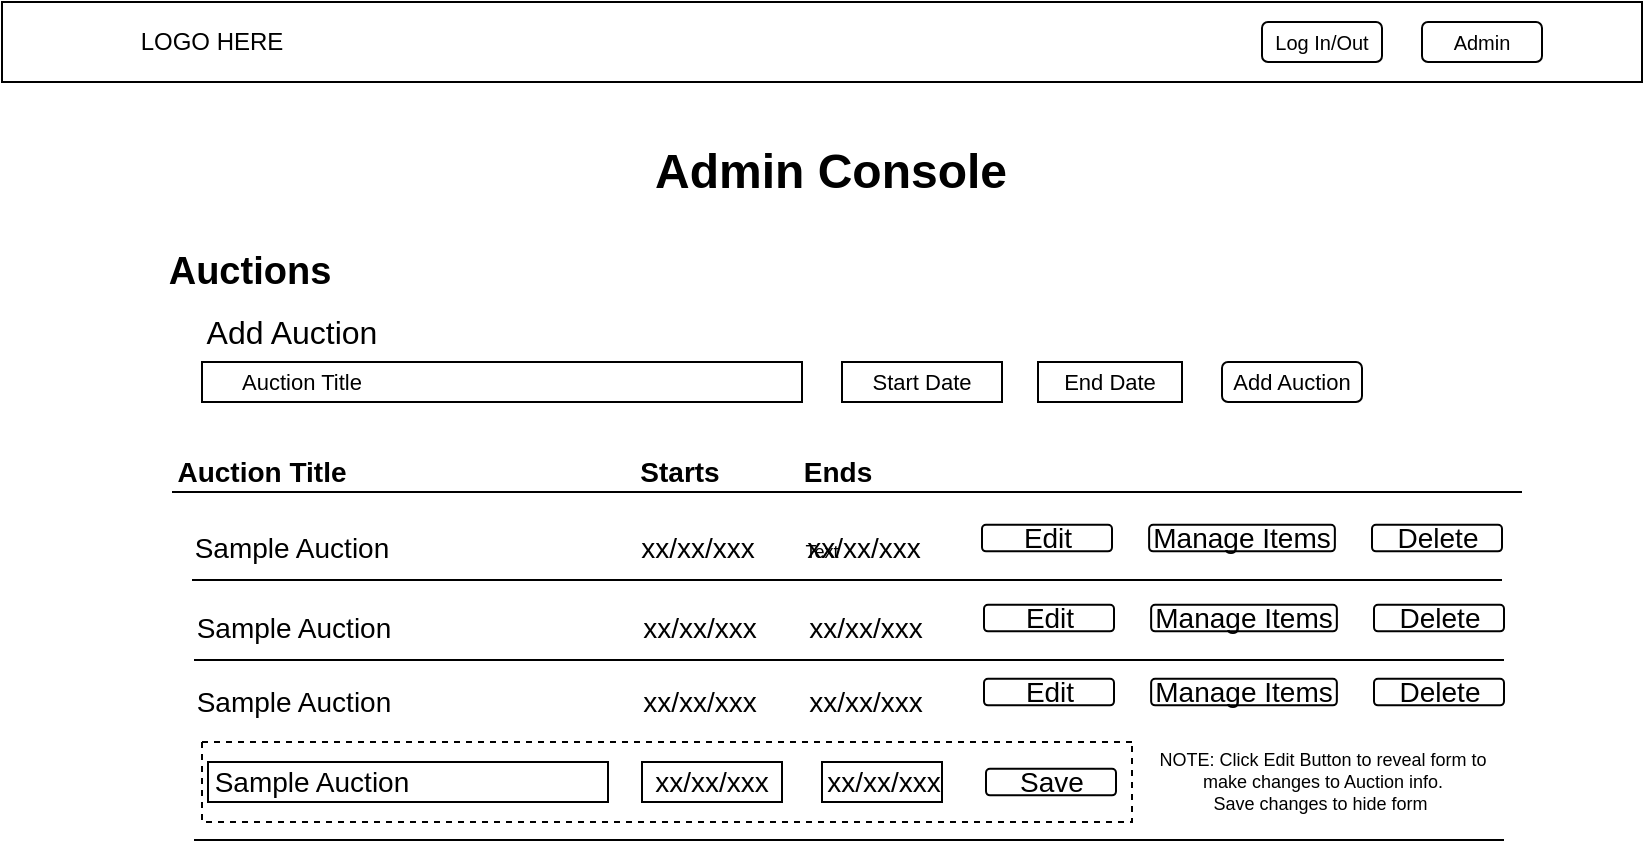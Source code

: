 <mxfile>
    <diagram id="hyLqfFfreGTfDCUPsIdt" name="Page-1">
        <mxGraphModel dx="1204" dy="630" grid="1" gridSize="10" guides="1" tooltips="1" connect="1" arrows="1" fold="1" page="1" pageScale="1" pageWidth="827" pageHeight="1169" math="0" shadow="0">
            <root>
                <mxCell id="0"/>
                <mxCell id="1" parent="0"/>
                <mxCell id="117" value="" style="rounded=0;whiteSpace=wrap;html=1;fontSize=9;" vertex="1" parent="1">
                    <mxGeometry x="410" y="380" width="60" height="20" as="geometry"/>
                </mxCell>
                <mxCell id="2" value="" style="rounded=0;whiteSpace=wrap;html=1;" parent="1" vertex="1">
                    <mxGeometry width="820" height="40" as="geometry"/>
                </mxCell>
                <mxCell id="3" value="" style="rounded=1;whiteSpace=wrap;html=1;" parent="1" vertex="1">
                    <mxGeometry x="630" y="10" width="60" height="20" as="geometry"/>
                </mxCell>
                <mxCell id="4" value="" style="rounded=1;whiteSpace=wrap;html=1;" parent="1" vertex="1">
                    <mxGeometry x="710" y="10" width="60" height="20" as="geometry"/>
                </mxCell>
                <mxCell id="5" value="LOGO HERE" style="text;html=1;strokeColor=none;fillColor=none;align=center;verticalAlign=middle;whiteSpace=wrap;rounded=0;" parent="1" vertex="1">
                    <mxGeometry x="60" y="5" width="90" height="30" as="geometry"/>
                </mxCell>
                <mxCell id="6" value="Admin Console" style="text;strokeColor=none;fillColor=none;html=1;fontSize=24;fontStyle=1;verticalAlign=middle;align=center;" parent="1" vertex="1">
                    <mxGeometry x="364" y="65" width="100" height="40" as="geometry"/>
                </mxCell>
                <mxCell id="54" value="Log In/Out" style="text;html=1;strokeColor=none;fillColor=none;align=center;verticalAlign=middle;whiteSpace=wrap;rounded=0;fontSize=10;" parent="1" vertex="1">
                    <mxGeometry x="630" y="5" width="60" height="30" as="geometry"/>
                </mxCell>
                <mxCell id="55" value="Admin" style="text;html=1;strokeColor=none;fillColor=none;align=center;verticalAlign=middle;whiteSpace=wrap;rounded=0;fontSize=10;" parent="1" vertex="1">
                    <mxGeometry x="710" y="5" width="60" height="30" as="geometry"/>
                </mxCell>
                <mxCell id="56" value="&lt;font style=&quot;font-size: 19px&quot;&gt;&lt;b&gt;Auctions&lt;/b&gt;&lt;/font&gt;" style="text;html=1;strokeColor=none;fillColor=none;align=center;verticalAlign=middle;whiteSpace=wrap;rounded=0;" vertex="1" parent="1">
                    <mxGeometry x="94" y="120" width="60" height="30" as="geometry"/>
                </mxCell>
                <mxCell id="57" value="&lt;font style=&quot;font-size: 16px&quot;&gt;Add Auction&lt;/font&gt;" style="text;html=1;strokeColor=none;fillColor=none;align=center;verticalAlign=middle;whiteSpace=wrap;rounded=0;fontSize=19;" vertex="1" parent="1">
                    <mxGeometry x="80" y="150" width="130" height="30" as="geometry"/>
                </mxCell>
                <mxCell id="58" value="" style="rounded=0;whiteSpace=wrap;html=1;fontSize=16;" vertex="1" parent="1">
                    <mxGeometry x="100" y="180" width="300" height="20" as="geometry"/>
                </mxCell>
                <mxCell id="59" value="" style="rounded=0;whiteSpace=wrap;html=1;fontSize=16;" vertex="1" parent="1">
                    <mxGeometry x="420" y="180" width="80" height="20" as="geometry"/>
                </mxCell>
                <mxCell id="60" value="" style="rounded=0;whiteSpace=wrap;html=1;fontSize=16;" vertex="1" parent="1">
                    <mxGeometry x="518" y="180" width="72" height="20" as="geometry"/>
                </mxCell>
                <mxCell id="61" value="" style="rounded=1;whiteSpace=wrap;html=1;fontSize=16;" vertex="1" parent="1">
                    <mxGeometry x="610" y="180" width="70" height="20" as="geometry"/>
                </mxCell>
                <mxCell id="62" value="Auction Title" style="text;html=1;strokeColor=none;fillColor=none;align=center;verticalAlign=middle;whiteSpace=wrap;rounded=0;fontSize=11;" vertex="1" parent="1">
                    <mxGeometry x="60" y="175" width="180" height="30" as="geometry"/>
                </mxCell>
                <mxCell id="63" value="Start Date" style="text;html=1;strokeColor=none;fillColor=none;align=center;verticalAlign=middle;whiteSpace=wrap;rounded=0;fontSize=11;" vertex="1" parent="1">
                    <mxGeometry x="430" y="175" width="60" height="30" as="geometry"/>
                </mxCell>
                <mxCell id="65" value="End Date" style="text;html=1;strokeColor=none;fillColor=none;align=center;verticalAlign=middle;whiteSpace=wrap;rounded=0;fontSize=11;" vertex="1" parent="1">
                    <mxGeometry x="524" y="175" width="60" height="30" as="geometry"/>
                </mxCell>
                <mxCell id="66" value="Add Auction" style="text;html=1;strokeColor=none;fillColor=none;align=center;verticalAlign=middle;whiteSpace=wrap;rounded=0;fontSize=11;" vertex="1" parent="1">
                    <mxGeometry x="600" y="175" width="90" height="30" as="geometry"/>
                </mxCell>
                <mxCell id="67" value="Auction Title" style="text;html=1;strokeColor=none;fillColor=none;align=center;verticalAlign=middle;whiteSpace=wrap;rounded=0;fontSize=14;fontStyle=1" vertex="1" parent="1">
                    <mxGeometry x="40" y="220" width="180" height="30" as="geometry"/>
                </mxCell>
                <mxCell id="68" value="Starts" style="text;html=1;strokeColor=none;fillColor=none;align=center;verticalAlign=middle;whiteSpace=wrap;rounded=0;fontSize=14;fontStyle=1" vertex="1" parent="1">
                    <mxGeometry x="309" y="220" width="60" height="30" as="geometry"/>
                </mxCell>
                <mxCell id="69" value="&lt;font style=&quot;font-size: 14px&quot;&gt;&lt;b&gt;Ends&lt;/b&gt;&lt;/font&gt;" style="text;html=1;strokeColor=none;fillColor=none;align=center;verticalAlign=middle;whiteSpace=wrap;rounded=0;fontSize=11;" vertex="1" parent="1">
                    <mxGeometry x="388" y="220" width="60" height="30" as="geometry"/>
                </mxCell>
                <mxCell id="70" value="" style="endArrow=none;html=1;fontSize=14;exitX=0.25;exitY=1;exitDx=0;exitDy=0;" edge="1" parent="1">
                    <mxGeometry width="50" height="50" relative="1" as="geometry">
                        <mxPoint x="85" y="245" as="sourcePoint"/>
                        <mxPoint x="760" y="245" as="targetPoint"/>
                    </mxGeometry>
                </mxCell>
                <mxCell id="84" value="" style="group" vertex="1" connectable="0" parent="1">
                    <mxGeometry x="85" y="258" width="665" height="31" as="geometry"/>
                </mxCell>
                <mxCell id="77" value="" style="group" vertex="1" connectable="0" parent="84">
                    <mxGeometry x="405" width="260" height="20" as="geometry"/>
                </mxCell>
                <mxCell id="71" value="" style="rounded=1;whiteSpace=wrap;html=1;fontSize=14;" vertex="1" parent="77">
                    <mxGeometry y="3.333" width="65" height="13.333" as="geometry"/>
                </mxCell>
                <mxCell id="72" value="Edit" style="text;html=1;strokeColor=none;fillColor=none;align=center;verticalAlign=middle;whiteSpace=wrap;rounded=0;fontSize=14;" vertex="1" parent="77">
                    <mxGeometry x="4.643" width="55.714" height="20" as="geometry"/>
                </mxCell>
                <mxCell id="73" value="" style="rounded=1;whiteSpace=wrap;html=1;fontSize=14;" vertex="1" parent="77">
                    <mxGeometry x="83.571" y="3.333" width="92.857" height="13.333" as="geometry"/>
                </mxCell>
                <mxCell id="74" value="" style="rounded=1;whiteSpace=wrap;html=1;fontSize=14;" vertex="1" parent="77">
                    <mxGeometry x="195" y="3.333" width="65" height="13.333" as="geometry"/>
                </mxCell>
                <mxCell id="75" value="Manage Items" style="text;html=1;strokeColor=none;fillColor=none;align=center;verticalAlign=middle;whiteSpace=wrap;rounded=0;fontSize=14;" vertex="1" parent="77">
                    <mxGeometry x="78.929" width="102.143" height="20" as="geometry"/>
                </mxCell>
                <mxCell id="76" value="Delete" style="text;html=1;strokeColor=none;fillColor=none;align=center;verticalAlign=middle;whiteSpace=wrap;rounded=0;fontSize=14;" vertex="1" parent="77">
                    <mxGeometry x="199.643" width="55.714" height="20" as="geometry"/>
                </mxCell>
                <mxCell id="78" value="Sample Auction" style="text;html=1;strokeColor=none;fillColor=none;align=center;verticalAlign=middle;whiteSpace=wrap;rounded=0;fontSize=14;" vertex="1" parent="84">
                    <mxGeometry width="120" height="30" as="geometry"/>
                </mxCell>
                <mxCell id="79" value="xx/xx/xxx" style="text;html=1;strokeColor=none;fillColor=none;align=center;verticalAlign=middle;whiteSpace=wrap;rounded=0;fontSize=14;" vertex="1" parent="84">
                    <mxGeometry x="233" width="60" height="30" as="geometry"/>
                </mxCell>
                <mxCell id="82" value="xx/xx/xxx" style="text;html=1;strokeColor=none;fillColor=none;align=center;verticalAlign=middle;whiteSpace=wrap;rounded=0;fontSize=14;" vertex="1" parent="84">
                    <mxGeometry x="315" width="62" height="30" as="geometry"/>
                </mxCell>
                <mxCell id="83" value="" style="endArrow=none;html=1;fontSize=9;exitX=0.25;exitY=1;exitDx=0;exitDy=0;" edge="1" parent="84">
                    <mxGeometry width="50" height="50" relative="1" as="geometry">
                        <mxPoint x="10" y="31" as="sourcePoint"/>
                        <mxPoint x="665" y="31" as="targetPoint"/>
                    </mxGeometry>
                </mxCell>
                <mxCell id="85" value="" style="group" vertex="1" connectable="0" parent="1">
                    <mxGeometry x="86" y="298" width="665" height="31" as="geometry"/>
                </mxCell>
                <mxCell id="86" value="" style="group" vertex="1" connectable="0" parent="85">
                    <mxGeometry x="405" width="260" height="20" as="geometry"/>
                </mxCell>
                <mxCell id="87" value="" style="rounded=1;whiteSpace=wrap;html=1;fontSize=14;" vertex="1" parent="86">
                    <mxGeometry y="3.333" width="65" height="13.333" as="geometry"/>
                </mxCell>
                <mxCell id="88" value="Edit" style="text;html=1;strokeColor=none;fillColor=none;align=center;verticalAlign=middle;whiteSpace=wrap;rounded=0;fontSize=14;" vertex="1" parent="86">
                    <mxGeometry x="4.643" width="55.714" height="20" as="geometry"/>
                </mxCell>
                <mxCell id="89" value="" style="rounded=1;whiteSpace=wrap;html=1;fontSize=14;" vertex="1" parent="86">
                    <mxGeometry x="83.571" y="3.333" width="92.857" height="13.333" as="geometry"/>
                </mxCell>
                <mxCell id="90" value="" style="rounded=1;whiteSpace=wrap;html=1;fontSize=14;" vertex="1" parent="86">
                    <mxGeometry x="195" y="3.333" width="65" height="13.333" as="geometry"/>
                </mxCell>
                <mxCell id="91" value="Manage Items" style="text;html=1;strokeColor=none;fillColor=none;align=center;verticalAlign=middle;whiteSpace=wrap;rounded=0;fontSize=14;" vertex="1" parent="86">
                    <mxGeometry x="78.929" width="102.143" height="20" as="geometry"/>
                </mxCell>
                <mxCell id="92" value="Delete" style="text;html=1;strokeColor=none;fillColor=none;align=center;verticalAlign=middle;whiteSpace=wrap;rounded=0;fontSize=14;" vertex="1" parent="86">
                    <mxGeometry x="199.643" width="55.714" height="20" as="geometry"/>
                </mxCell>
                <mxCell id="93" value="Sample Auction" style="text;html=1;strokeColor=none;fillColor=none;align=center;verticalAlign=middle;whiteSpace=wrap;rounded=0;fontSize=14;" vertex="1" parent="85">
                    <mxGeometry width="120" height="30" as="geometry"/>
                </mxCell>
                <mxCell id="94" value="xx/xx/xxx" style="text;html=1;strokeColor=none;fillColor=none;align=center;verticalAlign=middle;whiteSpace=wrap;rounded=0;fontSize=14;" vertex="1" parent="85">
                    <mxGeometry x="233" width="60" height="30" as="geometry"/>
                </mxCell>
                <mxCell id="95" value="xx/xx/xxx" style="text;html=1;strokeColor=none;fillColor=none;align=center;verticalAlign=middle;whiteSpace=wrap;rounded=0;fontSize=14;" vertex="1" parent="85">
                    <mxGeometry x="315" width="62" height="30" as="geometry"/>
                </mxCell>
                <mxCell id="96" value="" style="endArrow=none;html=1;fontSize=9;exitX=0.25;exitY=1;exitDx=0;exitDy=0;" edge="1" parent="85">
                    <mxGeometry width="50" height="50" relative="1" as="geometry">
                        <mxPoint x="10" y="31" as="sourcePoint"/>
                        <mxPoint x="665" y="31" as="targetPoint"/>
                    </mxGeometry>
                </mxCell>
                <mxCell id="109" value="" style="swimlane;startSize=0;fontSize=9;dashed=1;" vertex="1" parent="1">
                    <mxGeometry x="100" y="370" width="465" height="40" as="geometry"/>
                </mxCell>
                <mxCell id="115" value="" style="rounded=0;whiteSpace=wrap;html=1;fontSize=9;" vertex="1" parent="109">
                    <mxGeometry x="3" y="10" width="200" height="20" as="geometry"/>
                </mxCell>
                <mxCell id="116" value="" style="rounded=0;whiteSpace=wrap;html=1;fontSize=9;" vertex="1" parent="109">
                    <mxGeometry x="220" y="10" width="70" height="20" as="geometry"/>
                </mxCell>
                <mxCell id="110" value="" style="rounded=1;whiteSpace=wrap;html=1;fontSize=14;" vertex="1" parent="109">
                    <mxGeometry x="392" y="13.333" width="65" height="13.333" as="geometry"/>
                </mxCell>
                <mxCell id="111" value="Save" style="text;html=1;strokeColor=none;fillColor=none;align=center;verticalAlign=middle;whiteSpace=wrap;rounded=0;fontSize=14;" vertex="1" parent="109">
                    <mxGeometry x="396.643" y="10" width="55.714" height="20" as="geometry"/>
                </mxCell>
                <mxCell id="112" value="Sample Auction" style="text;html=1;strokeColor=none;fillColor=none;align=center;verticalAlign=middle;whiteSpace=wrap;rounded=0;fontSize=14;" vertex="1" parent="109">
                    <mxGeometry x="-5" y="5" width="120" height="30" as="geometry"/>
                </mxCell>
                <mxCell id="113" value="xx/xx/xxx" style="text;html=1;strokeColor=none;fillColor=none;align=center;verticalAlign=middle;whiteSpace=wrap;rounded=0;fontSize=14;" vertex="1" parent="109">
                    <mxGeometry x="225" y="5" width="60" height="30" as="geometry"/>
                </mxCell>
                <mxCell id="114" value="xx/xx/xxx" style="text;html=1;strokeColor=none;fillColor=none;align=center;verticalAlign=middle;whiteSpace=wrap;rounded=0;fontSize=14;" vertex="1" parent="109">
                    <mxGeometry x="310" y="5" width="62" height="30" as="geometry"/>
                </mxCell>
                <mxCell id="98" value="" style="group" vertex="1" connectable="0" parent="1">
                    <mxGeometry x="491" y="335" width="260" height="20" as="geometry"/>
                </mxCell>
                <mxCell id="99" value="" style="rounded=1;whiteSpace=wrap;html=1;fontSize=14;" vertex="1" parent="98">
                    <mxGeometry y="3.333" width="65" height="13.333" as="geometry"/>
                </mxCell>
                <mxCell id="100" value="Edit" style="text;html=1;strokeColor=none;fillColor=none;align=center;verticalAlign=middle;whiteSpace=wrap;rounded=0;fontSize=14;" vertex="1" parent="98">
                    <mxGeometry x="4.643" width="55.714" height="20" as="geometry"/>
                </mxCell>
                <mxCell id="101" value="" style="rounded=1;whiteSpace=wrap;html=1;fontSize=14;" vertex="1" parent="98">
                    <mxGeometry x="83.571" y="3.333" width="92.857" height="13.333" as="geometry"/>
                </mxCell>
                <mxCell id="102" value="" style="rounded=1;whiteSpace=wrap;html=1;fontSize=14;" vertex="1" parent="98">
                    <mxGeometry x="195" y="3.333" width="65" height="13.333" as="geometry"/>
                </mxCell>
                <mxCell id="103" value="Manage Items" style="text;html=1;strokeColor=none;fillColor=none;align=center;verticalAlign=middle;whiteSpace=wrap;rounded=0;fontSize=14;" vertex="1" parent="98">
                    <mxGeometry x="78.929" width="102.143" height="20" as="geometry"/>
                </mxCell>
                <mxCell id="104" value="Delete" style="text;html=1;strokeColor=none;fillColor=none;align=center;verticalAlign=middle;whiteSpace=wrap;rounded=0;fontSize=14;" vertex="1" parent="98">
                    <mxGeometry x="199.643" width="55.714" height="20" as="geometry"/>
                </mxCell>
                <mxCell id="105" value="Sample Auction" style="text;html=1;strokeColor=none;fillColor=none;align=center;verticalAlign=middle;whiteSpace=wrap;rounded=0;fontSize=14;" vertex="1" parent="1">
                    <mxGeometry x="86" y="335" width="120" height="30" as="geometry"/>
                </mxCell>
                <mxCell id="106" value="xx/xx/xxx" style="text;html=1;strokeColor=none;fillColor=none;align=center;verticalAlign=middle;whiteSpace=wrap;rounded=0;fontSize=14;" vertex="1" parent="1">
                    <mxGeometry x="319" y="335" width="60" height="30" as="geometry"/>
                </mxCell>
                <mxCell id="107" value="xx/xx/xxx" style="text;html=1;strokeColor=none;fillColor=none;align=center;verticalAlign=middle;whiteSpace=wrap;rounded=0;fontSize=14;" vertex="1" parent="1">
                    <mxGeometry x="401" y="335" width="62" height="30" as="geometry"/>
                </mxCell>
                <mxCell id="108" value="" style="endArrow=none;html=1;fontSize=9;exitX=0.25;exitY=1;exitDx=0;exitDy=0;" edge="1" parent="1">
                    <mxGeometry width="50" height="50" relative="1" as="geometry">
                        <mxPoint x="96" y="419" as="sourcePoint"/>
                        <mxPoint x="751" y="419" as="targetPoint"/>
                    </mxGeometry>
                </mxCell>
                <mxCell id="118" value="Text" style="text;html=1;strokeColor=none;fillColor=none;align=center;verticalAlign=middle;whiteSpace=wrap;rounded=0;fontSize=9;" vertex="1" parent="1">
                    <mxGeometry x="380" y="260" width="60" height="30" as="geometry"/>
                </mxCell>
                <mxCell id="124" value="NOTE: Click Edit Button to reveal form to make changes to Auction info. &lt;br&gt;Save changes to hide form&amp;nbsp;" style="text;html=1;strokeColor=none;fillColor=none;align=center;verticalAlign=middle;whiteSpace=wrap;rounded=0;fontSize=9;" vertex="1" parent="1">
                    <mxGeometry x="567.5" y="375" width="185" height="30" as="geometry"/>
                </mxCell>
            </root>
        </mxGraphModel>
    </diagram>
</mxfile>